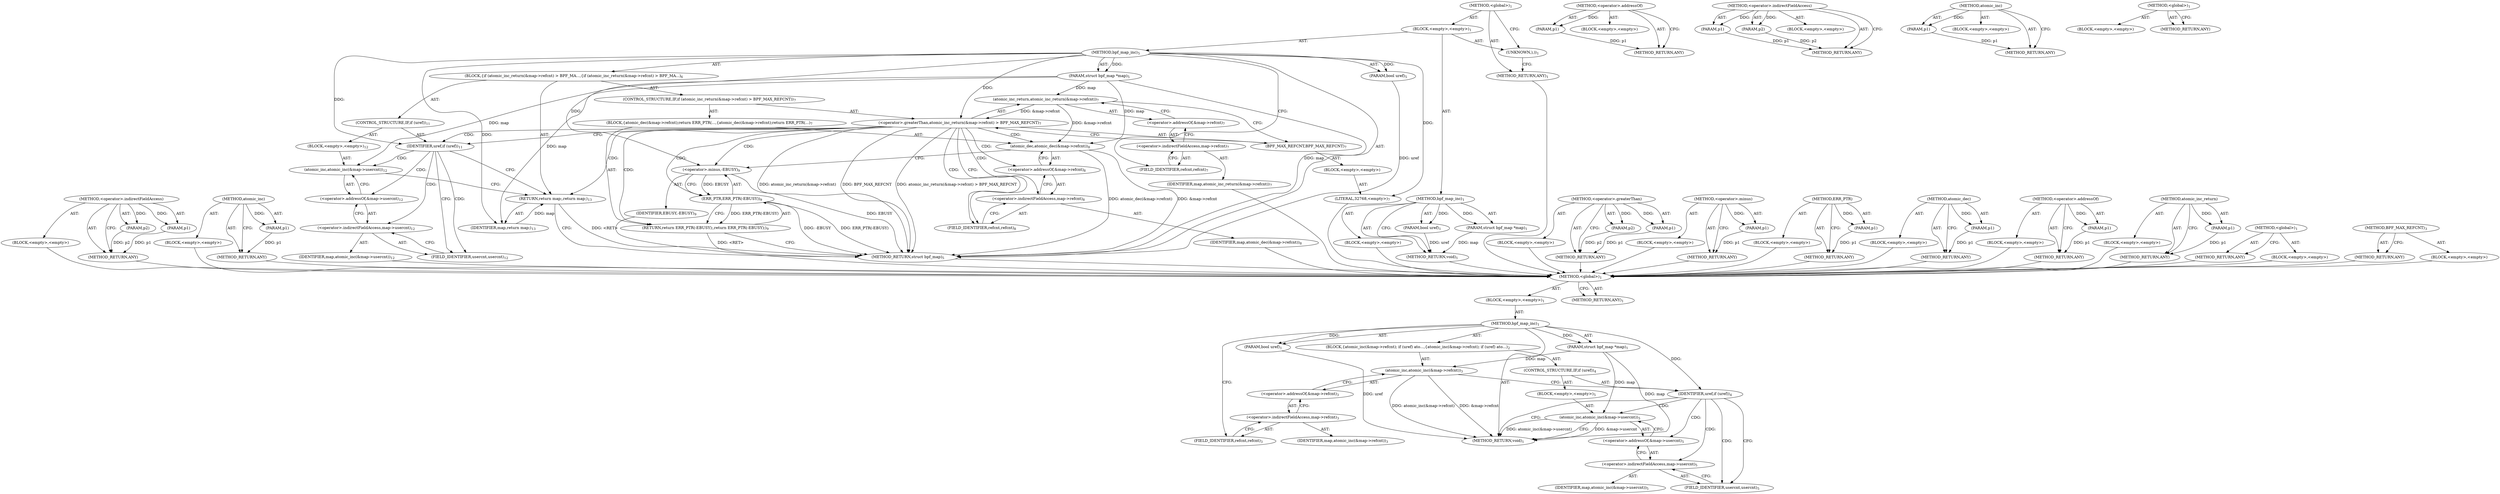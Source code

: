 digraph "BPF_MAX_REFCNT" {
vulnerable_6 [label=<(METHOD,&lt;global&gt;)<SUB>1</SUB>>];
vulnerable_7 [label=<(BLOCK,&lt;empty&gt;,&lt;empty&gt;)<SUB>1</SUB>>];
vulnerable_8 [label=<(METHOD,bpf_map_inc)<SUB>1</SUB>>];
vulnerable_9 [label=<(PARAM,struct bpf_map *map)<SUB>1</SUB>>];
vulnerable_10 [label=<(PARAM,bool uref)<SUB>1</SUB>>];
vulnerable_11 [label=<(BLOCK,{
	atomic_inc(&amp;map-&gt;refcnt);
 	if (uref)
 		ato...,{
	atomic_inc(&amp;map-&gt;refcnt);
 	if (uref)
 		ato...)<SUB>2</SUB>>];
vulnerable_12 [label=<(atomic_inc,atomic_inc(&amp;map-&gt;refcnt))<SUB>3</SUB>>];
vulnerable_13 [label=<(&lt;operator&gt;.addressOf,&amp;map-&gt;refcnt)<SUB>3</SUB>>];
vulnerable_14 [label=<(&lt;operator&gt;.indirectFieldAccess,map-&gt;refcnt)<SUB>3</SUB>>];
vulnerable_15 [label=<(IDENTIFIER,map,atomic_inc(&amp;map-&gt;refcnt))<SUB>3</SUB>>];
vulnerable_16 [label=<(FIELD_IDENTIFIER,refcnt,refcnt)<SUB>3</SUB>>];
vulnerable_17 [label=<(CONTROL_STRUCTURE,IF,if (uref))<SUB>4</SUB>>];
vulnerable_18 [label=<(IDENTIFIER,uref,if (uref))<SUB>4</SUB>>];
vulnerable_19 [label=<(BLOCK,&lt;empty&gt;,&lt;empty&gt;)<SUB>5</SUB>>];
vulnerable_20 [label=<(atomic_inc,atomic_inc(&amp;map-&gt;usercnt))<SUB>5</SUB>>];
vulnerable_21 [label=<(&lt;operator&gt;.addressOf,&amp;map-&gt;usercnt)<SUB>5</SUB>>];
vulnerable_22 [label=<(&lt;operator&gt;.indirectFieldAccess,map-&gt;usercnt)<SUB>5</SUB>>];
vulnerable_23 [label=<(IDENTIFIER,map,atomic_inc(&amp;map-&gt;usercnt))<SUB>5</SUB>>];
vulnerable_24 [label=<(FIELD_IDENTIFIER,usercnt,usercnt)<SUB>5</SUB>>];
vulnerable_25 [label=<(METHOD_RETURN,void)<SUB>1</SUB>>];
vulnerable_27 [label=<(METHOD_RETURN,ANY)<SUB>1</SUB>>];
vulnerable_48 [label=<(METHOD,&lt;operator&gt;.addressOf)>];
vulnerable_49 [label=<(PARAM,p1)>];
vulnerable_50 [label=<(BLOCK,&lt;empty&gt;,&lt;empty&gt;)>];
vulnerable_51 [label=<(METHOD_RETURN,ANY)>];
vulnerable_52 [label=<(METHOD,&lt;operator&gt;.indirectFieldAccess)>];
vulnerable_53 [label=<(PARAM,p1)>];
vulnerable_54 [label=<(PARAM,p2)>];
vulnerable_55 [label=<(BLOCK,&lt;empty&gt;,&lt;empty&gt;)>];
vulnerable_56 [label=<(METHOD_RETURN,ANY)>];
vulnerable_44 [label=<(METHOD,atomic_inc)>];
vulnerable_45 [label=<(PARAM,p1)>];
vulnerable_46 [label=<(BLOCK,&lt;empty&gt;,&lt;empty&gt;)>];
vulnerable_47 [label=<(METHOD_RETURN,ANY)>];
vulnerable_38 [label=<(METHOD,&lt;global&gt;)<SUB>1</SUB>>];
vulnerable_39 [label=<(BLOCK,&lt;empty&gt;,&lt;empty&gt;)>];
vulnerable_40 [label=<(METHOD_RETURN,ANY)>];
fixed_85 [label=<(METHOD,&lt;operator&gt;.indirectFieldAccess)>];
fixed_86 [label=<(PARAM,p1)>];
fixed_87 [label=<(PARAM,p2)>];
fixed_88 [label=<(BLOCK,&lt;empty&gt;,&lt;empty&gt;)>];
fixed_89 [label=<(METHOD_RETURN,ANY)>];
fixed_105 [label=<(METHOD,atomic_inc)>];
fixed_106 [label=<(PARAM,p1)>];
fixed_107 [label=<(BLOCK,&lt;empty&gt;,&lt;empty&gt;)>];
fixed_108 [label=<(METHOD_RETURN,ANY)>];
fixed_6 [label=<(METHOD,&lt;global&gt;)<SUB>1</SUB>>];
fixed_7 [label=<(BLOCK,&lt;empty&gt;,&lt;empty&gt;)<SUB>1</SUB>>];
fixed_8 [label=<(METHOD,bpf_map_inc)<SUB>1</SUB>>];
fixed_9 [label=<(PARAM,struct bpf_map *map)<SUB>1</SUB>>];
fixed_10 [label=<(PARAM,bool uref)<SUB>1</SUB>>];
fixed_11 [label=<(BLOCK,&lt;empty&gt;,&lt;empty&gt;)>];
fixed_12 [label=<(METHOD_RETURN,void)<SUB>1</SUB>>];
fixed_14 [label=<(UNKNOWN,),))<SUB>1</SUB>>];
fixed_15 [label=<(METHOD,bpf_map_inc)<SUB>5</SUB>>];
fixed_16 [label=<(PARAM,struct bpf_map *map)<SUB>5</SUB>>];
fixed_17 [label=<(PARAM,bool uref)<SUB>5</SUB>>];
fixed_18 [label=<(BLOCK,{
	if (atomic_inc_return(&amp;map-&gt;refcnt) &gt; BPF_MA...,{
	if (atomic_inc_return(&amp;map-&gt;refcnt) &gt; BPF_MA...)<SUB>6</SUB>>];
fixed_19 [label=<(CONTROL_STRUCTURE,IF,if (atomic_inc_return(&amp;map-&gt;refcnt) &gt; BPF_MAX_REFCNT))<SUB>7</SUB>>];
fixed_20 [label=<(&lt;operator&gt;.greaterThan,atomic_inc_return(&amp;map-&gt;refcnt) &gt; BPF_MAX_REFCNT)<SUB>7</SUB>>];
fixed_21 [label=<(atomic_inc_return,atomic_inc_return(&amp;map-&gt;refcnt))<SUB>7</SUB>>];
fixed_22 [label=<(&lt;operator&gt;.addressOf,&amp;map-&gt;refcnt)<SUB>7</SUB>>];
fixed_23 [label=<(&lt;operator&gt;.indirectFieldAccess,map-&gt;refcnt)<SUB>7</SUB>>];
fixed_24 [label=<(IDENTIFIER,map,atomic_inc_return(&amp;map-&gt;refcnt))<SUB>7</SUB>>];
fixed_25 [label=<(FIELD_IDENTIFIER,refcnt,refcnt)<SUB>7</SUB>>];
fixed_26 [label=<(BPF_MAX_REFCNT,BPF_MAX_REFCNT)<SUB>7</SUB>>];
fixed_27 [label=<(BLOCK,&lt;empty&gt;,&lt;empty&gt;)>];
fixed_28 [label=<(LITERAL,32768,&lt;empty&gt;)<SUB>7</SUB>>];
fixed_29 [label=<(BLOCK,{
		atomic_dec(&amp;map-&gt;refcnt);
		return ERR_PTR(...,{
		atomic_dec(&amp;map-&gt;refcnt);
		return ERR_PTR(...)<SUB>7</SUB>>];
fixed_30 [label=<(atomic_dec,atomic_dec(&amp;map-&gt;refcnt))<SUB>8</SUB>>];
fixed_31 [label=<(&lt;operator&gt;.addressOf,&amp;map-&gt;refcnt)<SUB>8</SUB>>];
fixed_32 [label=<(&lt;operator&gt;.indirectFieldAccess,map-&gt;refcnt)<SUB>8</SUB>>];
fixed_33 [label=<(IDENTIFIER,map,atomic_dec(&amp;map-&gt;refcnt))<SUB>8</SUB>>];
fixed_34 [label=<(FIELD_IDENTIFIER,refcnt,refcnt)<SUB>8</SUB>>];
fixed_35 [label=<(RETURN,return ERR_PTR(-EBUSY);,return ERR_PTR(-EBUSY);)<SUB>9</SUB>>];
fixed_36 [label=<(ERR_PTR,ERR_PTR(-EBUSY))<SUB>9</SUB>>];
fixed_37 [label=<(&lt;operator&gt;.minus,-EBUSY)<SUB>9</SUB>>];
fixed_38 [label=<(IDENTIFIER,EBUSY,-EBUSY)<SUB>9</SUB>>];
fixed_39 [label=<(CONTROL_STRUCTURE,IF,if (uref))<SUB>11</SUB>>];
fixed_40 [label=<(IDENTIFIER,uref,if (uref))<SUB>11</SUB>>];
fixed_41 [label=<(BLOCK,&lt;empty&gt;,&lt;empty&gt;)<SUB>12</SUB>>];
fixed_42 [label=<(atomic_inc,atomic_inc(&amp;map-&gt;usercnt))<SUB>12</SUB>>];
fixed_43 [label=<(&lt;operator&gt;.addressOf,&amp;map-&gt;usercnt)<SUB>12</SUB>>];
fixed_44 [label=<(&lt;operator&gt;.indirectFieldAccess,map-&gt;usercnt)<SUB>12</SUB>>];
fixed_45 [label=<(IDENTIFIER,map,atomic_inc(&amp;map-&gt;usercnt))<SUB>12</SUB>>];
fixed_46 [label=<(FIELD_IDENTIFIER,usercnt,usercnt)<SUB>12</SUB>>];
fixed_47 [label=<(RETURN,return map;,return map;)<SUB>13</SUB>>];
fixed_48 [label=<(IDENTIFIER,map,return map;)<SUB>13</SUB>>];
fixed_49 [label=<(METHOD_RETURN,struct bpf_map)<SUB>5</SUB>>];
fixed_51 [label=<(METHOD_RETURN,ANY)<SUB>1</SUB>>];
fixed_72 [label=<(METHOD,&lt;operator&gt;.greaterThan)>];
fixed_73 [label=<(PARAM,p1)>];
fixed_74 [label=<(PARAM,p2)>];
fixed_75 [label=<(BLOCK,&lt;empty&gt;,&lt;empty&gt;)>];
fixed_76 [label=<(METHOD_RETURN,ANY)>];
fixed_101 [label=<(METHOD,&lt;operator&gt;.minus)>];
fixed_102 [label=<(PARAM,p1)>];
fixed_103 [label=<(BLOCK,&lt;empty&gt;,&lt;empty&gt;)>];
fixed_104 [label=<(METHOD_RETURN,ANY)>];
fixed_97 [label=<(METHOD,ERR_PTR)>];
fixed_98 [label=<(PARAM,p1)>];
fixed_99 [label=<(BLOCK,&lt;empty&gt;,&lt;empty&gt;)>];
fixed_100 [label=<(METHOD_RETURN,ANY)>];
fixed_93 [label=<(METHOD,atomic_dec)>];
fixed_94 [label=<(PARAM,p1)>];
fixed_95 [label=<(BLOCK,&lt;empty&gt;,&lt;empty&gt;)>];
fixed_96 [label=<(METHOD_RETURN,ANY)>];
fixed_81 [label=<(METHOD,&lt;operator&gt;.addressOf)>];
fixed_82 [label=<(PARAM,p1)>];
fixed_83 [label=<(BLOCK,&lt;empty&gt;,&lt;empty&gt;)>];
fixed_84 [label=<(METHOD_RETURN,ANY)>];
fixed_77 [label=<(METHOD,atomic_inc_return)>];
fixed_78 [label=<(PARAM,p1)>];
fixed_79 [label=<(BLOCK,&lt;empty&gt;,&lt;empty&gt;)>];
fixed_80 [label=<(METHOD_RETURN,ANY)>];
fixed_66 [label=<(METHOD,&lt;global&gt;)<SUB>1</SUB>>];
fixed_67 [label=<(BLOCK,&lt;empty&gt;,&lt;empty&gt;)>];
fixed_68 [label=<(METHOD_RETURN,ANY)>];
fixed_90 [label=<(METHOD,BPF_MAX_REFCNT)<SUB>3</SUB>>];
fixed_91 [label=<(BLOCK,&lt;empty&gt;,&lt;empty&gt;)>];
fixed_92 [label=<(METHOD_RETURN,ANY)>];
vulnerable_6 -> vulnerable_7  [key=0, label="AST: "];
vulnerable_6 -> vulnerable_27  [key=0, label="AST: "];
vulnerable_6 -> vulnerable_27  [key=1, label="CFG: "];
vulnerable_7 -> vulnerable_8  [key=0, label="AST: "];
vulnerable_8 -> vulnerable_9  [key=0, label="AST: "];
vulnerable_8 -> vulnerable_9  [key=1, label="DDG: "];
vulnerable_8 -> vulnerable_10  [key=0, label="AST: "];
vulnerable_8 -> vulnerable_10  [key=1, label="DDG: "];
vulnerable_8 -> vulnerable_11  [key=0, label="AST: "];
vulnerable_8 -> vulnerable_25  [key=0, label="AST: "];
vulnerable_8 -> vulnerable_16  [key=0, label="CFG: "];
vulnerable_8 -> vulnerable_18  [key=0, label="DDG: "];
vulnerable_9 -> vulnerable_25  [key=0, label="DDG: map"];
vulnerable_9 -> vulnerable_12  [key=0, label="DDG: map"];
vulnerable_9 -> vulnerable_20  [key=0, label="DDG: map"];
vulnerable_10 -> vulnerable_25  [key=0, label="DDG: uref"];
vulnerable_11 -> vulnerable_12  [key=0, label="AST: "];
vulnerable_11 -> vulnerable_17  [key=0, label="AST: "];
vulnerable_12 -> vulnerable_13  [key=0, label="AST: "];
vulnerable_12 -> vulnerable_18  [key=0, label="CFG: "];
vulnerable_12 -> vulnerable_25  [key=0, label="DDG: &amp;map-&gt;refcnt"];
vulnerable_12 -> vulnerable_25  [key=1, label="DDG: atomic_inc(&amp;map-&gt;refcnt)"];
vulnerable_13 -> vulnerable_14  [key=0, label="AST: "];
vulnerable_13 -> vulnerable_12  [key=0, label="CFG: "];
vulnerable_14 -> vulnerable_15  [key=0, label="AST: "];
vulnerable_14 -> vulnerable_16  [key=0, label="AST: "];
vulnerable_14 -> vulnerable_13  [key=0, label="CFG: "];
vulnerable_16 -> vulnerable_14  [key=0, label="CFG: "];
vulnerable_17 -> vulnerable_18  [key=0, label="AST: "];
vulnerable_17 -> vulnerable_19  [key=0, label="AST: "];
vulnerable_18 -> vulnerable_25  [key=0, label="CFG: "];
vulnerable_18 -> vulnerable_24  [key=0, label="CFG: "];
vulnerable_18 -> vulnerable_24  [key=1, label="CDG: "];
vulnerable_18 -> vulnerable_20  [key=0, label="CDG: "];
vulnerable_18 -> vulnerable_21  [key=0, label="CDG: "];
vulnerable_18 -> vulnerable_22  [key=0, label="CDG: "];
vulnerable_19 -> vulnerable_20  [key=0, label="AST: "];
vulnerable_20 -> vulnerable_21  [key=0, label="AST: "];
vulnerable_20 -> vulnerable_25  [key=0, label="CFG: "];
vulnerable_20 -> vulnerable_25  [key=1, label="DDG: &amp;map-&gt;usercnt"];
vulnerable_20 -> vulnerable_25  [key=2, label="DDG: atomic_inc(&amp;map-&gt;usercnt)"];
vulnerable_21 -> vulnerable_22  [key=0, label="AST: "];
vulnerable_21 -> vulnerable_20  [key=0, label="CFG: "];
vulnerable_22 -> vulnerable_23  [key=0, label="AST: "];
vulnerable_22 -> vulnerable_24  [key=0, label="AST: "];
vulnerable_22 -> vulnerable_21  [key=0, label="CFG: "];
vulnerable_24 -> vulnerable_22  [key=0, label="CFG: "];
vulnerable_48 -> vulnerable_49  [key=0, label="AST: "];
vulnerable_48 -> vulnerable_49  [key=1, label="DDG: "];
vulnerable_48 -> vulnerable_50  [key=0, label="AST: "];
vulnerable_48 -> vulnerable_51  [key=0, label="AST: "];
vulnerable_48 -> vulnerable_51  [key=1, label="CFG: "];
vulnerable_49 -> vulnerable_51  [key=0, label="DDG: p1"];
vulnerable_52 -> vulnerable_53  [key=0, label="AST: "];
vulnerable_52 -> vulnerable_53  [key=1, label="DDG: "];
vulnerable_52 -> vulnerable_55  [key=0, label="AST: "];
vulnerable_52 -> vulnerable_54  [key=0, label="AST: "];
vulnerable_52 -> vulnerable_54  [key=1, label="DDG: "];
vulnerable_52 -> vulnerable_56  [key=0, label="AST: "];
vulnerable_52 -> vulnerable_56  [key=1, label="CFG: "];
vulnerable_53 -> vulnerable_56  [key=0, label="DDG: p1"];
vulnerable_54 -> vulnerable_56  [key=0, label="DDG: p2"];
vulnerable_44 -> vulnerable_45  [key=0, label="AST: "];
vulnerable_44 -> vulnerable_45  [key=1, label="DDG: "];
vulnerable_44 -> vulnerable_46  [key=0, label="AST: "];
vulnerable_44 -> vulnerable_47  [key=0, label="AST: "];
vulnerable_44 -> vulnerable_47  [key=1, label="CFG: "];
vulnerable_45 -> vulnerable_47  [key=0, label="DDG: p1"];
vulnerable_38 -> vulnerable_39  [key=0, label="AST: "];
vulnerable_38 -> vulnerable_40  [key=0, label="AST: "];
vulnerable_38 -> vulnerable_40  [key=1, label="CFG: "];
fixed_85 -> fixed_86  [key=0, label="AST: "];
fixed_85 -> fixed_86  [key=1, label="DDG: "];
fixed_85 -> fixed_88  [key=0, label="AST: "];
fixed_85 -> fixed_87  [key=0, label="AST: "];
fixed_85 -> fixed_87  [key=1, label="DDG: "];
fixed_85 -> fixed_89  [key=0, label="AST: "];
fixed_85 -> fixed_89  [key=1, label="CFG: "];
fixed_86 -> fixed_89  [key=0, label="DDG: p1"];
fixed_87 -> fixed_89  [key=0, label="DDG: p2"];
fixed_88 -> vulnerable_6  [key=0];
fixed_89 -> vulnerable_6  [key=0];
fixed_105 -> fixed_106  [key=0, label="AST: "];
fixed_105 -> fixed_106  [key=1, label="DDG: "];
fixed_105 -> fixed_107  [key=0, label="AST: "];
fixed_105 -> fixed_108  [key=0, label="AST: "];
fixed_105 -> fixed_108  [key=1, label="CFG: "];
fixed_106 -> fixed_108  [key=0, label="DDG: p1"];
fixed_107 -> vulnerable_6  [key=0];
fixed_108 -> vulnerable_6  [key=0];
fixed_6 -> fixed_7  [key=0, label="AST: "];
fixed_6 -> fixed_51  [key=0, label="AST: "];
fixed_6 -> fixed_14  [key=0, label="CFG: "];
fixed_7 -> fixed_8  [key=0, label="AST: "];
fixed_7 -> fixed_14  [key=0, label="AST: "];
fixed_7 -> fixed_15  [key=0, label="AST: "];
fixed_8 -> fixed_9  [key=0, label="AST: "];
fixed_8 -> fixed_9  [key=1, label="DDG: "];
fixed_8 -> fixed_10  [key=0, label="AST: "];
fixed_8 -> fixed_10  [key=1, label="DDG: "];
fixed_8 -> fixed_11  [key=0, label="AST: "];
fixed_8 -> fixed_12  [key=0, label="AST: "];
fixed_8 -> fixed_12  [key=1, label="CFG: "];
fixed_9 -> fixed_12  [key=0, label="DDG: map"];
fixed_10 -> fixed_12  [key=0, label="DDG: uref"];
fixed_11 -> vulnerable_6  [key=0];
fixed_12 -> vulnerable_6  [key=0];
fixed_14 -> fixed_51  [key=0, label="CFG: "];
fixed_15 -> fixed_16  [key=0, label="AST: "];
fixed_15 -> fixed_16  [key=1, label="DDG: "];
fixed_15 -> fixed_17  [key=0, label="AST: "];
fixed_15 -> fixed_17  [key=1, label="DDG: "];
fixed_15 -> fixed_18  [key=0, label="AST: "];
fixed_15 -> fixed_49  [key=0, label="AST: "];
fixed_15 -> fixed_25  [key=0, label="CFG: "];
fixed_15 -> fixed_40  [key=0, label="DDG: "];
fixed_15 -> fixed_48  [key=0, label="DDG: "];
fixed_15 -> fixed_20  [key=0, label="DDG: "];
fixed_15 -> fixed_28  [key=0, label="DDG: "];
fixed_15 -> fixed_37  [key=0, label="DDG: "];
fixed_16 -> fixed_49  [key=0, label="DDG: map"];
fixed_16 -> fixed_48  [key=0, label="DDG: map"];
fixed_16 -> fixed_21  [key=0, label="DDG: map"];
fixed_16 -> fixed_30  [key=0, label="DDG: map"];
fixed_16 -> fixed_42  [key=0, label="DDG: map"];
fixed_17 -> fixed_49  [key=0, label="DDG: uref"];
fixed_18 -> fixed_19  [key=0, label="AST: "];
fixed_18 -> fixed_39  [key=0, label="AST: "];
fixed_18 -> fixed_47  [key=0, label="AST: "];
fixed_19 -> fixed_20  [key=0, label="AST: "];
fixed_19 -> fixed_29  [key=0, label="AST: "];
fixed_20 -> fixed_21  [key=0, label="AST: "];
fixed_20 -> fixed_26  [key=0, label="AST: "];
fixed_20 -> fixed_40  [key=0, label="CFG: "];
fixed_20 -> fixed_40  [key=1, label="CDG: "];
fixed_20 -> fixed_34  [key=0, label="CFG: "];
fixed_20 -> fixed_34  [key=1, label="CDG: "];
fixed_20 -> fixed_49  [key=0, label="DDG: atomic_inc_return(&amp;map-&gt;refcnt)"];
fixed_20 -> fixed_49  [key=1, label="DDG: BPF_MAX_REFCNT"];
fixed_20 -> fixed_49  [key=2, label="DDG: atomic_inc_return(&amp;map-&gt;refcnt) &gt; BPF_MAX_REFCNT"];
fixed_20 -> fixed_47  [key=0, label="CDG: "];
fixed_20 -> fixed_30  [key=0, label="CDG: "];
fixed_20 -> fixed_32  [key=0, label="CDG: "];
fixed_20 -> fixed_36  [key=0, label="CDG: "];
fixed_20 -> fixed_35  [key=0, label="CDG: "];
fixed_20 -> fixed_37  [key=0, label="CDG: "];
fixed_20 -> fixed_31  [key=0, label="CDG: "];
fixed_21 -> fixed_22  [key=0, label="AST: "];
fixed_21 -> fixed_26  [key=0, label="CFG: "];
fixed_21 -> fixed_20  [key=0, label="DDG: &amp;map-&gt;refcnt"];
fixed_21 -> fixed_30  [key=0, label="DDG: &amp;map-&gt;refcnt"];
fixed_22 -> fixed_23  [key=0, label="AST: "];
fixed_22 -> fixed_21  [key=0, label="CFG: "];
fixed_23 -> fixed_24  [key=0, label="AST: "];
fixed_23 -> fixed_25  [key=0, label="AST: "];
fixed_23 -> fixed_22  [key=0, label="CFG: "];
fixed_24 -> vulnerable_6  [key=0];
fixed_25 -> fixed_23  [key=0, label="CFG: "];
fixed_26 -> fixed_27  [key=0, label="AST: "];
fixed_26 -> fixed_20  [key=0, label="CFG: "];
fixed_27 -> fixed_28  [key=0, label="AST: "];
fixed_28 -> vulnerable_6  [key=0];
fixed_29 -> fixed_30  [key=0, label="AST: "];
fixed_29 -> fixed_35  [key=0, label="AST: "];
fixed_30 -> fixed_31  [key=0, label="AST: "];
fixed_30 -> fixed_37  [key=0, label="CFG: "];
fixed_30 -> fixed_49  [key=0, label="DDG: &amp;map-&gt;refcnt"];
fixed_30 -> fixed_49  [key=1, label="DDG: atomic_dec(&amp;map-&gt;refcnt)"];
fixed_31 -> fixed_32  [key=0, label="AST: "];
fixed_31 -> fixed_30  [key=0, label="CFG: "];
fixed_32 -> fixed_33  [key=0, label="AST: "];
fixed_32 -> fixed_34  [key=0, label="AST: "];
fixed_32 -> fixed_31  [key=0, label="CFG: "];
fixed_33 -> vulnerable_6  [key=0];
fixed_34 -> fixed_32  [key=0, label="CFG: "];
fixed_35 -> fixed_36  [key=0, label="AST: "];
fixed_35 -> fixed_49  [key=0, label="CFG: "];
fixed_35 -> fixed_49  [key=1, label="DDG: &lt;RET&gt;"];
fixed_36 -> fixed_37  [key=0, label="AST: "];
fixed_36 -> fixed_35  [key=0, label="CFG: "];
fixed_36 -> fixed_35  [key=1, label="DDG: ERR_PTR(-EBUSY)"];
fixed_36 -> fixed_49  [key=0, label="DDG: -EBUSY"];
fixed_36 -> fixed_49  [key=1, label="DDG: ERR_PTR(-EBUSY)"];
fixed_37 -> fixed_38  [key=0, label="AST: "];
fixed_37 -> fixed_36  [key=0, label="CFG: "];
fixed_37 -> fixed_36  [key=1, label="DDG: EBUSY"];
fixed_37 -> fixed_49  [key=0, label="DDG: EBUSY"];
fixed_38 -> vulnerable_6  [key=0];
fixed_39 -> fixed_40  [key=0, label="AST: "];
fixed_39 -> fixed_41  [key=0, label="AST: "];
fixed_40 -> fixed_46  [key=0, label="CFG: "];
fixed_40 -> fixed_46  [key=1, label="CDG: "];
fixed_40 -> fixed_47  [key=0, label="CFG: "];
fixed_40 -> fixed_42  [key=0, label="CDG: "];
fixed_40 -> fixed_44  [key=0, label="CDG: "];
fixed_40 -> fixed_43  [key=0, label="CDG: "];
fixed_41 -> fixed_42  [key=0, label="AST: "];
fixed_42 -> fixed_43  [key=0, label="AST: "];
fixed_42 -> fixed_47  [key=0, label="CFG: "];
fixed_43 -> fixed_44  [key=0, label="AST: "];
fixed_43 -> fixed_42  [key=0, label="CFG: "];
fixed_44 -> fixed_45  [key=0, label="AST: "];
fixed_44 -> fixed_46  [key=0, label="AST: "];
fixed_44 -> fixed_43  [key=0, label="CFG: "];
fixed_45 -> vulnerable_6  [key=0];
fixed_46 -> fixed_44  [key=0, label="CFG: "];
fixed_47 -> fixed_48  [key=0, label="AST: "];
fixed_47 -> fixed_49  [key=0, label="CFG: "];
fixed_47 -> fixed_49  [key=1, label="DDG: &lt;RET&gt;"];
fixed_48 -> fixed_47  [key=0, label="DDG: map"];
fixed_49 -> vulnerable_6  [key=0];
fixed_51 -> vulnerable_6  [key=0];
fixed_72 -> fixed_73  [key=0, label="AST: "];
fixed_72 -> fixed_73  [key=1, label="DDG: "];
fixed_72 -> fixed_75  [key=0, label="AST: "];
fixed_72 -> fixed_74  [key=0, label="AST: "];
fixed_72 -> fixed_74  [key=1, label="DDG: "];
fixed_72 -> fixed_76  [key=0, label="AST: "];
fixed_72 -> fixed_76  [key=1, label="CFG: "];
fixed_73 -> fixed_76  [key=0, label="DDG: p1"];
fixed_74 -> fixed_76  [key=0, label="DDG: p2"];
fixed_75 -> vulnerable_6  [key=0];
fixed_76 -> vulnerable_6  [key=0];
fixed_101 -> fixed_102  [key=0, label="AST: "];
fixed_101 -> fixed_102  [key=1, label="DDG: "];
fixed_101 -> fixed_103  [key=0, label="AST: "];
fixed_101 -> fixed_104  [key=0, label="AST: "];
fixed_101 -> fixed_104  [key=1, label="CFG: "];
fixed_102 -> fixed_104  [key=0, label="DDG: p1"];
fixed_103 -> vulnerable_6  [key=0];
fixed_104 -> vulnerable_6  [key=0];
fixed_97 -> fixed_98  [key=0, label="AST: "];
fixed_97 -> fixed_98  [key=1, label="DDG: "];
fixed_97 -> fixed_99  [key=0, label="AST: "];
fixed_97 -> fixed_100  [key=0, label="AST: "];
fixed_97 -> fixed_100  [key=1, label="CFG: "];
fixed_98 -> fixed_100  [key=0, label="DDG: p1"];
fixed_99 -> vulnerable_6  [key=0];
fixed_100 -> vulnerable_6  [key=0];
fixed_93 -> fixed_94  [key=0, label="AST: "];
fixed_93 -> fixed_94  [key=1, label="DDG: "];
fixed_93 -> fixed_95  [key=0, label="AST: "];
fixed_93 -> fixed_96  [key=0, label="AST: "];
fixed_93 -> fixed_96  [key=1, label="CFG: "];
fixed_94 -> fixed_96  [key=0, label="DDG: p1"];
fixed_95 -> vulnerable_6  [key=0];
fixed_96 -> vulnerable_6  [key=0];
fixed_81 -> fixed_82  [key=0, label="AST: "];
fixed_81 -> fixed_82  [key=1, label="DDG: "];
fixed_81 -> fixed_83  [key=0, label="AST: "];
fixed_81 -> fixed_84  [key=0, label="AST: "];
fixed_81 -> fixed_84  [key=1, label="CFG: "];
fixed_82 -> fixed_84  [key=0, label="DDG: p1"];
fixed_83 -> vulnerable_6  [key=0];
fixed_84 -> vulnerable_6  [key=0];
fixed_77 -> fixed_78  [key=0, label="AST: "];
fixed_77 -> fixed_78  [key=1, label="DDG: "];
fixed_77 -> fixed_79  [key=0, label="AST: "];
fixed_77 -> fixed_80  [key=0, label="AST: "];
fixed_77 -> fixed_80  [key=1, label="CFG: "];
fixed_78 -> fixed_80  [key=0, label="DDG: p1"];
fixed_79 -> vulnerable_6  [key=0];
fixed_80 -> vulnerable_6  [key=0];
fixed_66 -> fixed_67  [key=0, label="AST: "];
fixed_66 -> fixed_68  [key=0, label="AST: "];
fixed_66 -> fixed_68  [key=1, label="CFG: "];
fixed_67 -> vulnerable_6  [key=0];
fixed_68 -> vulnerable_6  [key=0];
fixed_90 -> fixed_91  [key=0, label="AST: "];
fixed_90 -> fixed_92  [key=0, label="AST: "];
fixed_90 -> fixed_92  [key=1, label="CFG: "];
fixed_91 -> vulnerable_6  [key=0];
fixed_92 -> vulnerable_6  [key=0];
}
